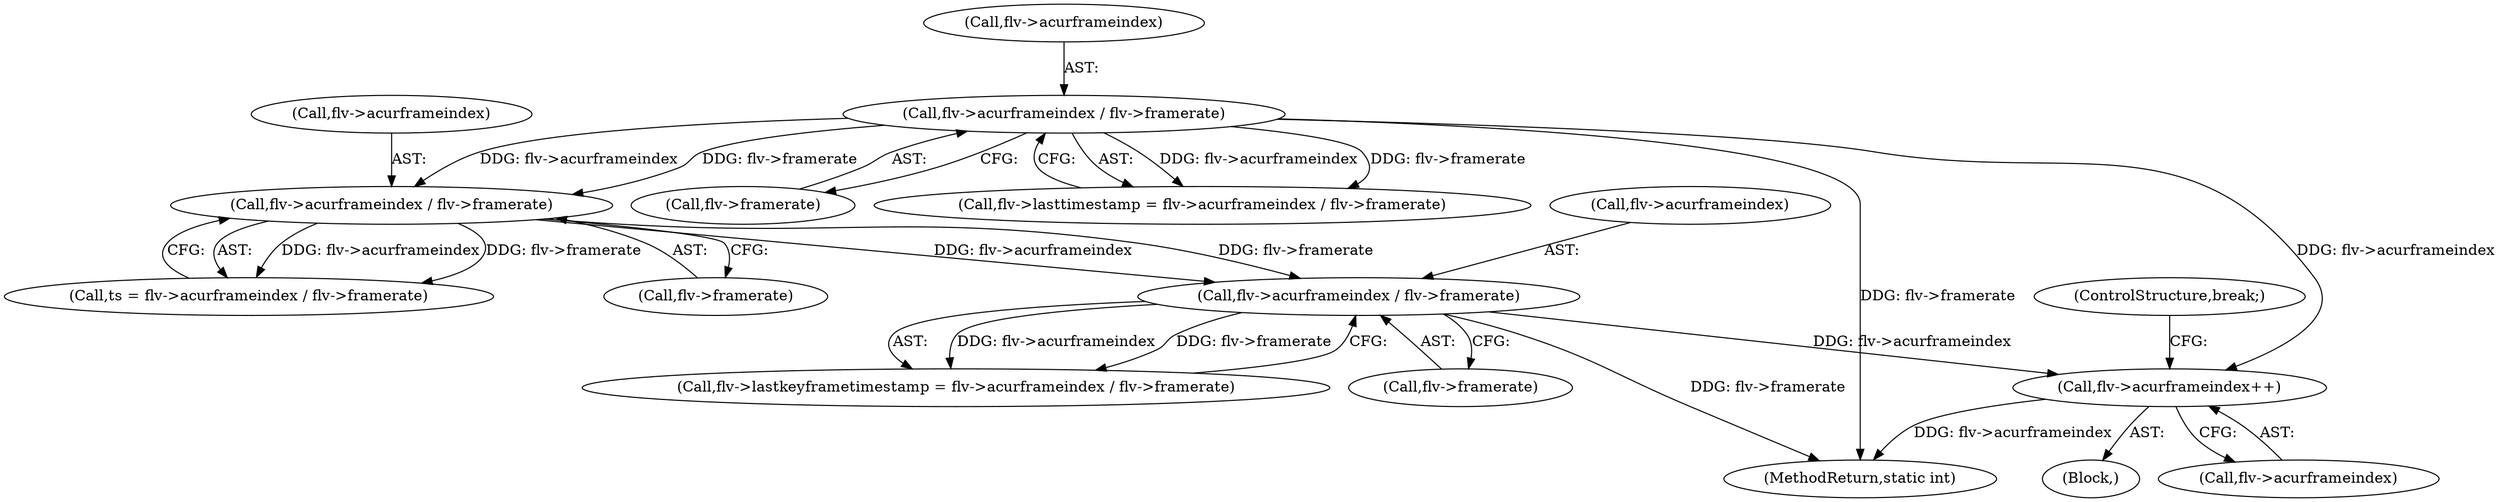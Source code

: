 digraph "0_FFmpeg_6b67d7f05918f7a1ee8fc6ff21355d7e8736aa10@pointer" {
"1000920" [label="(Call,flv->acurframeindex++)"];
"1000903" [label="(Call,flv->acurframeindex / flv->framerate)"];
"1000888" [label="(Call,flv->acurframeindex / flv->framerate)"];
"1000871" [label="(Call,flv->acurframeindex / flv->framerate)"];
"1000921" [label="(Call,flv->acurframeindex)"];
"1000888" [label="(Call,flv->acurframeindex / flv->framerate)"];
"1000875" [label="(Call,flv->framerate)"];
"1000857" [label="(Block,)"];
"1000899" [label="(Call,flv->lastkeyframetimestamp = flv->acurframeindex / flv->framerate)"];
"1000924" [label="(ControlStructure,break;)"];
"1000907" [label="(Call,flv->framerate)"];
"1000871" [label="(Call,flv->acurframeindex / flv->framerate)"];
"1000904" [label="(Call,flv->acurframeindex)"];
"1000886" [label="(Call,ts = flv->acurframeindex / flv->framerate)"];
"1000920" [label="(Call,flv->acurframeindex++)"];
"1000872" [label="(Call,flv->acurframeindex)"];
"1000903" [label="(Call,flv->acurframeindex / flv->framerate)"];
"1000867" [label="(Call,flv->lasttimestamp = flv->acurframeindex / flv->framerate)"];
"1000950" [label="(MethodReturn,static int)"];
"1000889" [label="(Call,flv->acurframeindex)"];
"1000892" [label="(Call,flv->framerate)"];
"1000920" -> "1000857"  [label="AST: "];
"1000920" -> "1000921"  [label="CFG: "];
"1000921" -> "1000920"  [label="AST: "];
"1000924" -> "1000920"  [label="CFG: "];
"1000920" -> "1000950"  [label="DDG: flv->acurframeindex"];
"1000903" -> "1000920"  [label="DDG: flv->acurframeindex"];
"1000871" -> "1000920"  [label="DDG: flv->acurframeindex"];
"1000903" -> "1000899"  [label="AST: "];
"1000903" -> "1000907"  [label="CFG: "];
"1000904" -> "1000903"  [label="AST: "];
"1000907" -> "1000903"  [label="AST: "];
"1000899" -> "1000903"  [label="CFG: "];
"1000903" -> "1000950"  [label="DDG: flv->framerate"];
"1000903" -> "1000899"  [label="DDG: flv->acurframeindex"];
"1000903" -> "1000899"  [label="DDG: flv->framerate"];
"1000888" -> "1000903"  [label="DDG: flv->acurframeindex"];
"1000888" -> "1000903"  [label="DDG: flv->framerate"];
"1000888" -> "1000886"  [label="AST: "];
"1000888" -> "1000892"  [label="CFG: "];
"1000889" -> "1000888"  [label="AST: "];
"1000892" -> "1000888"  [label="AST: "];
"1000886" -> "1000888"  [label="CFG: "];
"1000888" -> "1000886"  [label="DDG: flv->acurframeindex"];
"1000888" -> "1000886"  [label="DDG: flv->framerate"];
"1000871" -> "1000888"  [label="DDG: flv->acurframeindex"];
"1000871" -> "1000888"  [label="DDG: flv->framerate"];
"1000871" -> "1000867"  [label="AST: "];
"1000871" -> "1000875"  [label="CFG: "];
"1000872" -> "1000871"  [label="AST: "];
"1000875" -> "1000871"  [label="AST: "];
"1000867" -> "1000871"  [label="CFG: "];
"1000871" -> "1000950"  [label="DDG: flv->framerate"];
"1000871" -> "1000867"  [label="DDG: flv->acurframeindex"];
"1000871" -> "1000867"  [label="DDG: flv->framerate"];
}
